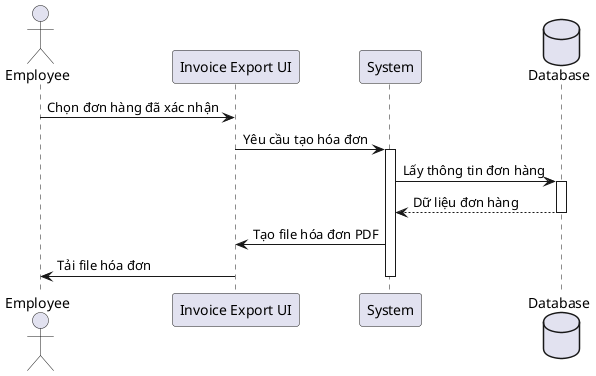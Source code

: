 @startuml
actor Employee
participant "Invoice Export UI" as UI
participant "System" as Server
database "Database" as DB

Employee -> UI : Chọn đơn hàng đã xác nhận
UI -> Server : Yêu cầu tạo hóa đơn
activate Server
Server -> DB : Lấy thông tin đơn hàng
activate DB
DB --> Server : Dữ liệu đơn hàng
deactivate DB
Server -> UI : Tạo file hóa đơn PDF
UI -> Employee : Tải file hóa đơn
deactivate Server
@enduml
